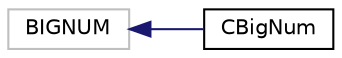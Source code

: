 digraph "Graphical Class Hierarchy"
{
 // LATEX_PDF_SIZE
  edge [fontname="Helvetica",fontsize="10",labelfontname="Helvetica",labelfontsize="10"];
  node [fontname="Helvetica",fontsize="10",shape=record];
  rankdir="LR";
  Node674 [label="BIGNUM",height=0.2,width=0.4,color="grey75", fillcolor="white", style="filled",tooltip=" "];
  Node674 -> Node0 [dir="back",color="midnightblue",fontsize="10",style="solid",fontname="Helvetica"];
  Node0 [label="CBigNum",height=0.2,width=0.4,color="black", fillcolor="white", style="filled",URL="$class_c_big_num.html",tooltip=" "];
}
